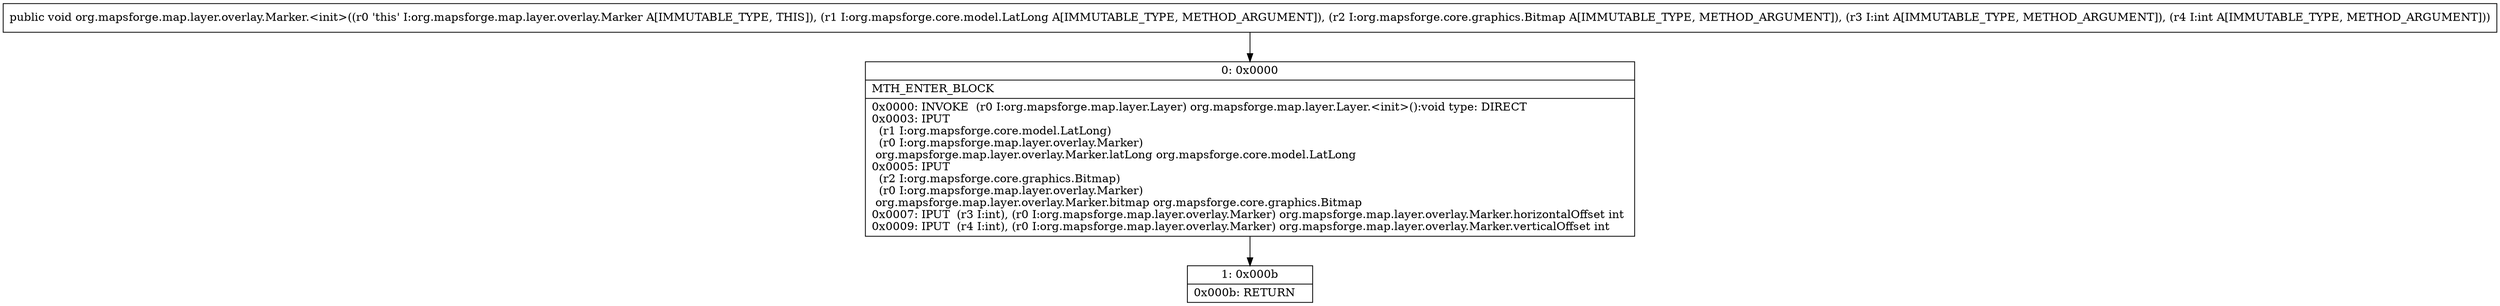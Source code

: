 digraph "CFG fororg.mapsforge.map.layer.overlay.Marker.\<init\>(Lorg\/mapsforge\/core\/model\/LatLong;Lorg\/mapsforge\/core\/graphics\/Bitmap;II)V" {
Node_0 [shape=record,label="{0\:\ 0x0000|MTH_ENTER_BLOCK\l|0x0000: INVOKE  (r0 I:org.mapsforge.map.layer.Layer) org.mapsforge.map.layer.Layer.\<init\>():void type: DIRECT \l0x0003: IPUT  \l  (r1 I:org.mapsforge.core.model.LatLong)\l  (r0 I:org.mapsforge.map.layer.overlay.Marker)\l org.mapsforge.map.layer.overlay.Marker.latLong org.mapsforge.core.model.LatLong \l0x0005: IPUT  \l  (r2 I:org.mapsforge.core.graphics.Bitmap)\l  (r0 I:org.mapsforge.map.layer.overlay.Marker)\l org.mapsforge.map.layer.overlay.Marker.bitmap org.mapsforge.core.graphics.Bitmap \l0x0007: IPUT  (r3 I:int), (r0 I:org.mapsforge.map.layer.overlay.Marker) org.mapsforge.map.layer.overlay.Marker.horizontalOffset int \l0x0009: IPUT  (r4 I:int), (r0 I:org.mapsforge.map.layer.overlay.Marker) org.mapsforge.map.layer.overlay.Marker.verticalOffset int \l}"];
Node_1 [shape=record,label="{1\:\ 0x000b|0x000b: RETURN   \l}"];
MethodNode[shape=record,label="{public void org.mapsforge.map.layer.overlay.Marker.\<init\>((r0 'this' I:org.mapsforge.map.layer.overlay.Marker A[IMMUTABLE_TYPE, THIS]), (r1 I:org.mapsforge.core.model.LatLong A[IMMUTABLE_TYPE, METHOD_ARGUMENT]), (r2 I:org.mapsforge.core.graphics.Bitmap A[IMMUTABLE_TYPE, METHOD_ARGUMENT]), (r3 I:int A[IMMUTABLE_TYPE, METHOD_ARGUMENT]), (r4 I:int A[IMMUTABLE_TYPE, METHOD_ARGUMENT])) }"];
MethodNode -> Node_0;
Node_0 -> Node_1;
}

